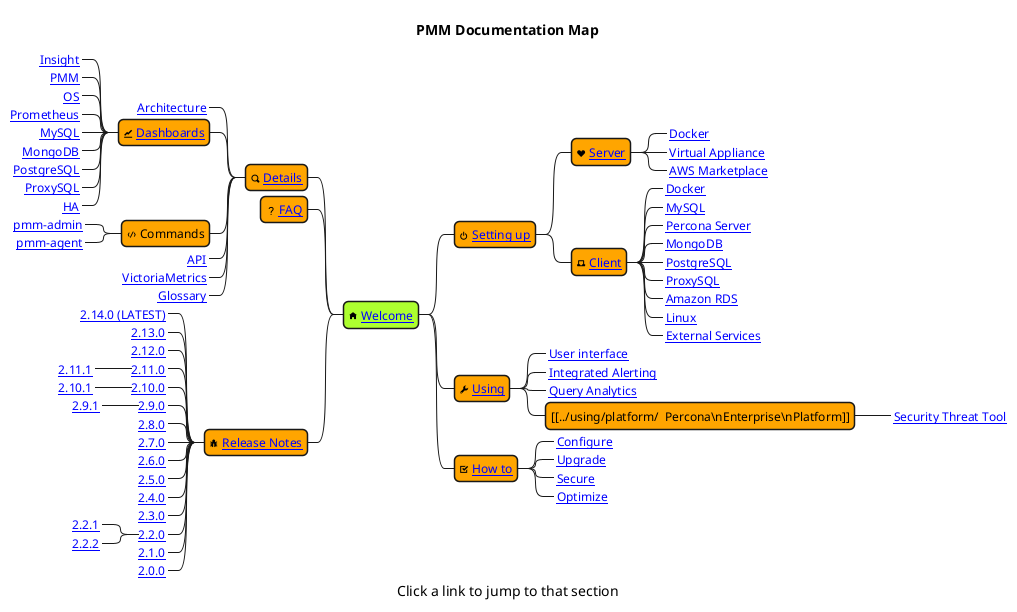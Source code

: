 ' Map of documentation
' To export as image with clickable links:
'
' A) Using Visual Studio Code:
' 1. install PlantUML extension (https://marketplace.visualstudio.com/items?itemName=jebbs.plantuml)
' 2. Right click and choose 'Export current diagram'
' 3. Select 'svg' type
' 3. Copy out/resources/Map/PMM_Documentation_Map.svg to docs/_images
'
' B) Command line:
' 1. Download PlantUML jar file: https://sourceforge.net/projects/plantuml/files/plantuml.jar/download
' 2. cat _resources/diagrams/Map.puml | java -jar ~/Downloads/plantuml.jar -tsvg -pipe > docs/_images/PMM_Documentation_Map.svg
'
' For icons see https://plantuml.com/openiconic

@startmindmap "PMM_Documentation_Map"
title PMM Documentation Map
caption Click a link to jump to that section
skinparam Shadowing false
<style>
mindmapDiagram {
  node {
    FontSize 12
    BackgroundColor Orange
    RoundCorner 10
    Padding 5
    Margin 3
  }
}
</style>

' Absolute links - can be useful for exporting map as stand-alone image
'!$base = "https://www.percona.com/doc/percona-monitoring-and-management/2.x"
' relative links make testing easier
!$base = ".."

*[#GreenYellow] <&home> [[$base/index.html Welcome]]
	* <&power-standby> [[$base/setting-up/ Setting up]]
		* <&heart> [[$base/setting-up/server/ Server]]
			*_ [[$base/setting-up/server/docker.html Docker]]
			*_ [[$base/setting-up/server/virtual-appliance.html Virtual Appliance]]
			*_ [[$base/setting-up/server/aws.html AWS Marketplace]]
		* <&laptop> [[$base/setting-up/client/ Client]]
			*_ [[$base/setting-up/client/docker.html Docker]]
			*_ [[$base/setting-up/client/mysql.html MySQL]]
			*_ [[$base/setting-up/client/percona-server.html Percona Server]]
			*_ [[$base/setting-up/client/mongodb.html MongoDB]]
			*_ [[$base/setting-up/client/postgresql.html PostgreSQL]]
			*_ [[$base/setting-up/client/proxysql.html ProxySQL]]
			*_ [[$base/setting-up/client/aws.html Amazon RDS]]
			*_ [[$base/setting-up/client/linux.html Linux]]
			*_ [[$base/setting-up/client/external.html External Services]]
	* <&wrench> [[$base/using/ Using]]
		*_ [[$base/using/interface.html User interface]]
		*_ [[$base/using/alerting.html Integrated Alerting]]
		*_ [[$base/using/query-analytics.html Query Analytics]]
		* [[$base/using/platform/  Percona\nEnterprise\nPlatform]]
			*_ [[$base/using/platform/security-threat-tool.html Security Threat Tool]]
	* <&task> [[$base/how-to/ How to]]
		*_ [[$base/how-to/configure.html Configure]]
		*_ [[$base/how-to/upgrade.html Upgrade]]
		*_ [[$base/how-to/secure.html Secure]]
		*_ [[$base/how-to/optimize.html Optimize]]

left side

	* <&magnifying-glass> [[$base/details/ Details]]
		*_ [[$base/details/architecture.html Architecture]]
		* <&graph> [[$base/details/dashboards/ Dashboards]]
			*_ [[$base/details/dashboards/index.html#insight Insight]]
			*_ [[$base/details/dashboards/index.html#pmm PMM]]
			*_ [[$base/details/dashboards/index.html#os-dashboards OS]]
			*_ [[$base/details/dashboards/index.html#prometheus-dashboards Prometheus]]
			*_ [[$base/details/dashboards/index.html#mysql-dashboards MySQL]]
			*_ [[$base/details/dashboards/index.html#mongodb-dashboards MongoDB]]
			*_ [[$base/details/dashboards/index.html#postgresql-dashboards PostgreSQL]]
			*_ [[$base/details/dashboards/index.html#proxysql-dashboards ProxySQL]]
			*_ [[$base/details/dashboards/index.html#ha-dashboards HA]]
		* <&code> Commands
			*_ [[$base/details/commands/pmm-admin.html pmm-admin]]
			*_ [[$base/details/commands/pmm-agent.html pmm-agent]]
		*_ [[$base/details/api.html API]]
		*_ [[$base/details/victoria-metrics.html VictoriaMetrics]]
		*_ [[$base/details/glossary.html Glossary]]
	* <&question-mark> [[$base/faq.html FAQ]]
	* <&bug> [[$base/release-notes/ Release Notes]]
		*_ [[$base/release-notes/2.14.0.html 2.14.0 (LATEST)]]
		*_ [[$base/release-notes/2.13.0.html 2.13.0]]
		*_ [[$base/release-notes/2.12.0.html 2.12.0]]
		*_ [[$base/release-notes/2.11.0.html 2.11.0]]
			*_ [[$base/release-notes/2.11.1.html 2.11.1]]
		*_ [[$base/release-notes/2.10.0.html 2.10.0]]
			*_ [[$base/release-notes/2.10.1.html 2.10.1]]
		*_ [[$base/release-notes/2.9.0.html 2.9.0]]
			*_ [[$base/release-notes/2.9.1.html 2.9.1]]
		*_ [[$base/release-notes/2.8.0.html 2.8.0]]
		*_ [[$base/release-notes/2.7.0.html 2.7.0]]
		*_ [[$base/release-notes/2.6.0.html 2.6.0]]
		*_ [[$base/release-notes/2.5.0.html 2.5.0]]
		*_ [[$base/release-notes/2.4.0.html 2.4.0]]
		*_ [[$base/release-notes/2.3.0.html 2.3.0]]
		*_ [[$base/release-notes/2.2.0.html 2.2.0]]
			*_ [[$base/release-notes/2.2.1.html 2.2.1]]
			*_ [[$base/release-notes/2.2.2.html 2.2.2]]
		*_ [[$base/release-notes/2.1.0.html 2.1.0]]
		*_ [[$base/release-notes/2.0.0.html 2.0.0]]
@endmindmap
